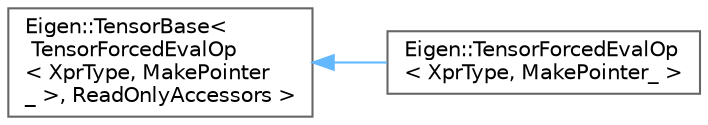 digraph "类继承关系图"
{
 // LATEX_PDF_SIZE
  bgcolor="transparent";
  edge [fontname=Helvetica,fontsize=10,labelfontname=Helvetica,labelfontsize=10];
  node [fontname=Helvetica,fontsize=10,shape=box,height=0.2,width=0.4];
  rankdir="LR";
  Node0 [id="Node000000",label="Eigen::TensorBase\<\l TensorForcedEvalOp\l\< XprType, MakePointer\l_ \>, ReadOnlyAccessors \>",height=0.2,width=0.4,color="grey40", fillcolor="white", style="filled",URL="$class_eigen_1_1_tensor_base.html",tooltip=" "];
  Node0 -> Node1 [id="edge4754_Node000000_Node000001",dir="back",color="steelblue1",style="solid",tooltip=" "];
  Node1 [id="Node000001",label="Eigen::TensorForcedEvalOp\l\< XprType, MakePointer_ \>",height=0.2,width=0.4,color="grey40", fillcolor="white", style="filled",URL="$class_eigen_1_1_tensor_forced_eval_op.html",tooltip="Tensor reshaping class."];
}
